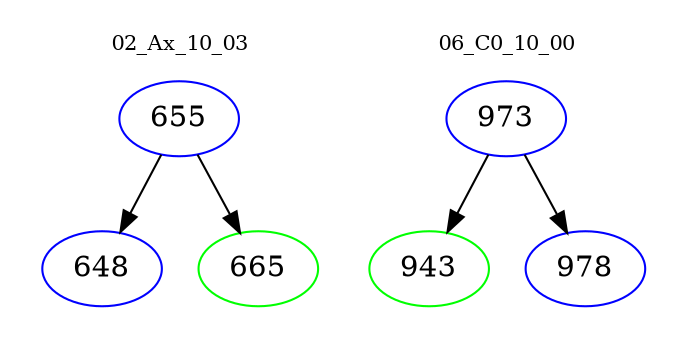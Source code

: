 digraph{
subgraph cluster_0 {
color = white
label = "02_Ax_10_03";
fontsize=10;
T0_655 [label="655", color="blue"]
T0_655 -> T0_648 [color="black"]
T0_648 [label="648", color="blue"]
T0_655 -> T0_665 [color="black"]
T0_665 [label="665", color="green"]
}
subgraph cluster_1 {
color = white
label = "06_C0_10_00";
fontsize=10;
T1_973 [label="973", color="blue"]
T1_973 -> T1_943 [color="black"]
T1_943 [label="943", color="green"]
T1_973 -> T1_978 [color="black"]
T1_978 [label="978", color="blue"]
}
}
